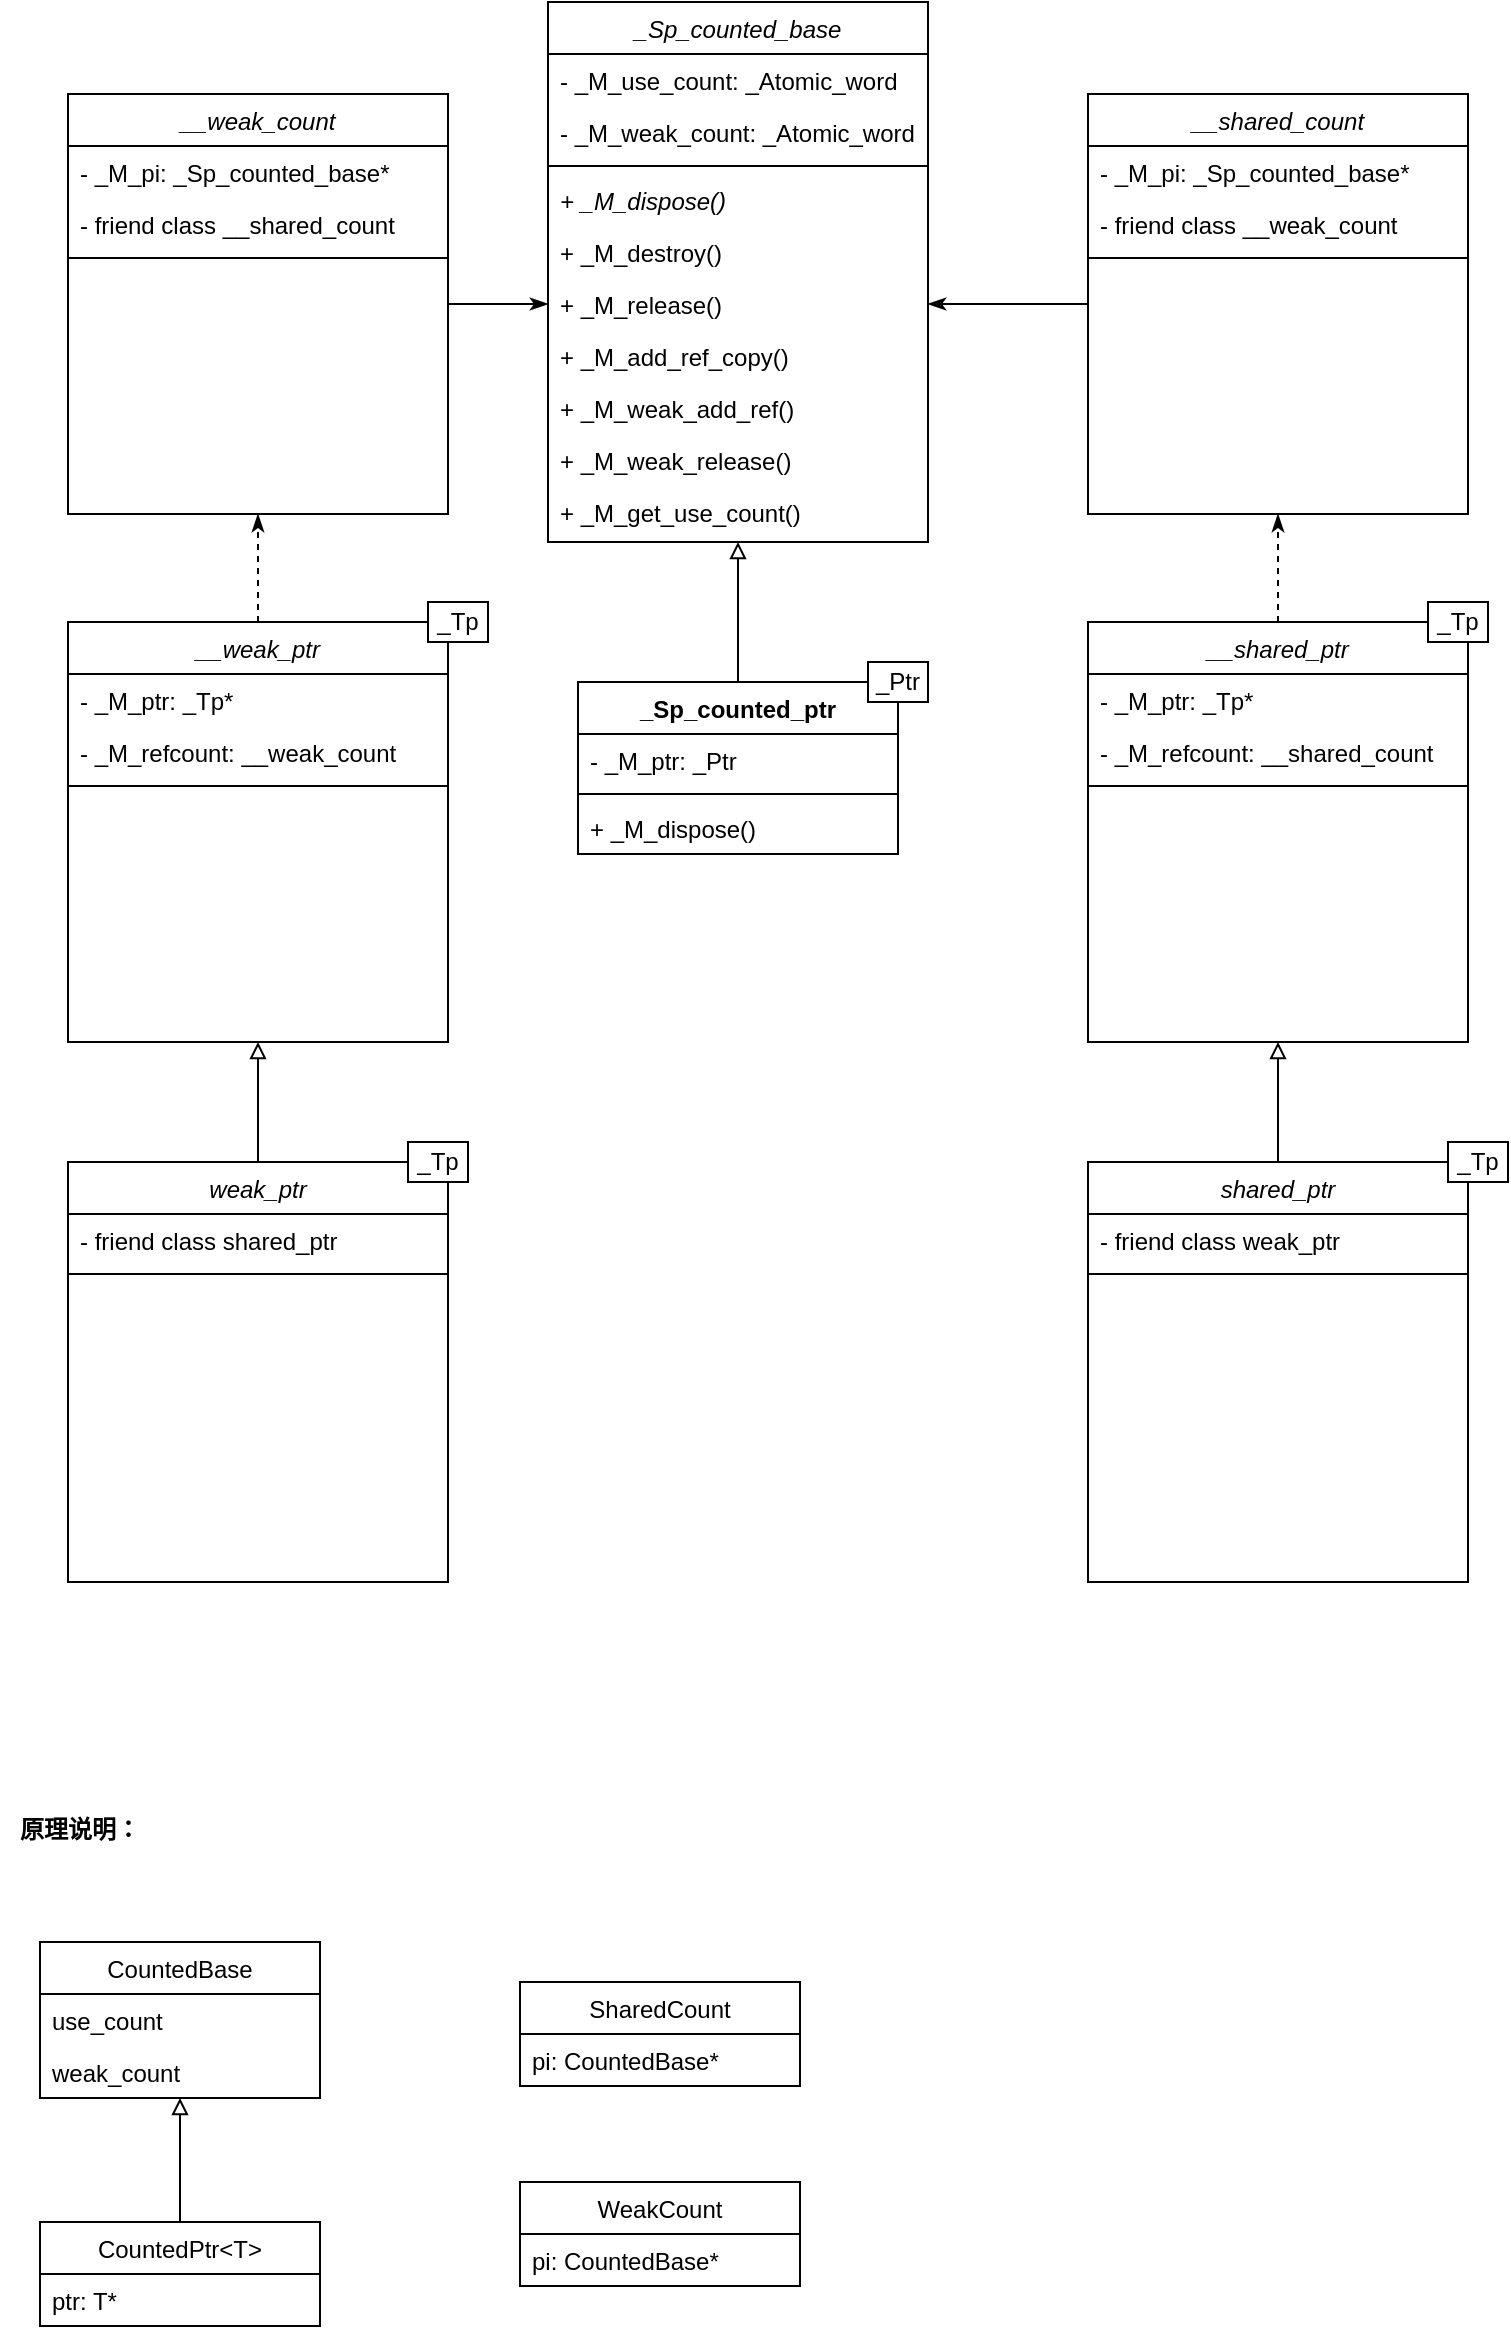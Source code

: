 <mxfile version="17.2.4" type="device"><diagram id="C5RBs43oDa-KdzZeNtuy" name="Page-1"><mxGraphModel dx="1350" dy="878" grid="1" gridSize="10" guides="1" tooltips="1" connect="1" arrows="1" fold="1" page="1" pageScale="1" pageWidth="827" pageHeight="1169" math="0" shadow="0"><root><mxCell id="WIyWlLk6GJQsqaUBKTNV-0"/><mxCell id="WIyWlLk6GJQsqaUBKTNV-1" parent="WIyWlLk6GJQsqaUBKTNV-0"/><mxCell id="zkfFHV4jXpPFQw0GAbJ--0" value="_Sp_counted_base" style="swimlane;fontStyle=2;align=center;verticalAlign=top;childLayout=stackLayout;horizontal=1;startSize=26;horizontalStack=0;resizeParent=1;resizeLast=0;collapsible=1;marginBottom=0;rounded=0;shadow=0;strokeWidth=1;" parent="WIyWlLk6GJQsqaUBKTNV-1" vertex="1"><mxGeometry x="294" y="60" width="190" height="270" as="geometry"><mxRectangle x="220" y="120" width="160" height="26" as="alternateBounds"/></mxGeometry></mxCell><mxCell id="zkfFHV4jXpPFQw0GAbJ--1" value="- _M_use_count: _Atomic_word" style="text;align=left;verticalAlign=top;spacingLeft=4;spacingRight=4;overflow=hidden;rotatable=0;points=[[0,0.5],[1,0.5]];portConstraint=eastwest;" parent="zkfFHV4jXpPFQw0GAbJ--0" vertex="1"><mxGeometry y="26" width="190" height="26" as="geometry"/></mxCell><mxCell id="zkfFHV4jXpPFQw0GAbJ--2" value="- _M_weak_count: _Atomic_word" style="text;align=left;verticalAlign=top;spacingLeft=4;spacingRight=4;overflow=hidden;rotatable=0;points=[[0,0.5],[1,0.5]];portConstraint=eastwest;rounded=0;shadow=0;html=0;" parent="zkfFHV4jXpPFQw0GAbJ--0" vertex="1"><mxGeometry y="52" width="190" height="26" as="geometry"/></mxCell><mxCell id="zkfFHV4jXpPFQw0GAbJ--4" value="" style="line;html=1;strokeWidth=1;align=left;verticalAlign=middle;spacingTop=-1;spacingLeft=3;spacingRight=3;rotatable=0;labelPosition=right;points=[];portConstraint=eastwest;" parent="zkfFHV4jXpPFQw0GAbJ--0" vertex="1"><mxGeometry y="78" width="190" height="8" as="geometry"/></mxCell><mxCell id="zkfFHV4jXpPFQw0GAbJ--5" value="+ _M_dispose()" style="text;align=left;verticalAlign=top;spacingLeft=4;spacingRight=4;overflow=hidden;rotatable=0;points=[[0,0.5],[1,0.5]];portConstraint=eastwest;fontStyle=2" parent="zkfFHV4jXpPFQw0GAbJ--0" vertex="1"><mxGeometry y="86" width="190" height="26" as="geometry"/></mxCell><mxCell id="lY6ahuGdxMTxAzJGo0dj-1" value="+ _M_destroy()" style="text;align=left;verticalAlign=top;spacingLeft=4;spacingRight=4;overflow=hidden;rotatable=0;points=[[0,0.5],[1,0.5]];portConstraint=eastwest;rounded=0;shadow=0;html=0;" parent="zkfFHV4jXpPFQw0GAbJ--0" vertex="1"><mxGeometry y="112" width="190" height="26" as="geometry"/></mxCell><mxCell id="lY6ahuGdxMTxAzJGo0dj-3" value="+ _M_release() " style="text;align=left;verticalAlign=top;spacingLeft=4;spacingRight=4;overflow=hidden;rotatable=0;points=[[0,0.5],[1,0.5]];portConstraint=eastwest;rounded=0;shadow=0;html=0;" parent="zkfFHV4jXpPFQw0GAbJ--0" vertex="1"><mxGeometry y="138" width="190" height="26" as="geometry"/></mxCell><mxCell id="lY6ahuGdxMTxAzJGo0dj-2" value="+ _M_add_ref_copy()" style="text;align=left;verticalAlign=top;spacingLeft=4;spacingRight=4;overflow=hidden;rotatable=0;points=[[0,0.5],[1,0.5]];portConstraint=eastwest;rounded=0;shadow=0;html=0;" parent="zkfFHV4jXpPFQw0GAbJ--0" vertex="1"><mxGeometry y="164" width="190" height="26" as="geometry"/></mxCell><mxCell id="lY6ahuGdxMTxAzJGo0dj-4" value="+ _M_weak_add_ref()" style="text;align=left;verticalAlign=top;spacingLeft=4;spacingRight=4;overflow=hidden;rotatable=0;points=[[0,0.5],[1,0.5]];portConstraint=eastwest;rounded=0;shadow=0;html=0;" parent="zkfFHV4jXpPFQw0GAbJ--0" vertex="1"><mxGeometry y="190" width="190" height="26" as="geometry"/></mxCell><mxCell id="lY6ahuGdxMTxAzJGo0dj-5" value="+ _M_weak_release()" style="text;align=left;verticalAlign=top;spacingLeft=4;spacingRight=4;overflow=hidden;rotatable=0;points=[[0,0.5],[1,0.5]];portConstraint=eastwest;rounded=0;shadow=0;html=0;" parent="zkfFHV4jXpPFQw0GAbJ--0" vertex="1"><mxGeometry y="216" width="190" height="26" as="geometry"/></mxCell><mxCell id="lY6ahuGdxMTxAzJGo0dj-6" value="+ _M_get_use_count()" style="text;align=left;verticalAlign=top;spacingLeft=4;spacingRight=4;overflow=hidden;rotatable=0;points=[[0,0.5],[1,0.5]];portConstraint=eastwest;rounded=0;shadow=0;html=0;" parent="zkfFHV4jXpPFQw0GAbJ--0" vertex="1"><mxGeometry y="242" width="190" height="26" as="geometry"/></mxCell><mxCell id="lY6ahuGdxMTxAzJGo0dj-11" style="edgeStyle=orthogonalEdgeStyle;rounded=0;orthogonalLoop=1;jettySize=auto;html=1;exitX=0.5;exitY=0;exitDx=0;exitDy=0;entryX=0.5;entryY=1;entryDx=0;entryDy=0;endArrow=block;endFill=0;" parent="WIyWlLk6GJQsqaUBKTNV-1" source="lY6ahuGdxMTxAzJGo0dj-7" target="zkfFHV4jXpPFQw0GAbJ--0" edge="1"><mxGeometry relative="1" as="geometry"><mxPoint x="594" y="350" as="targetPoint"/></mxGeometry></mxCell><mxCell id="lY6ahuGdxMTxAzJGo0dj-7" value="_Sp_counted_ptr" style="swimlane;fontStyle=1;align=center;verticalAlign=top;childLayout=stackLayout;horizontal=1;startSize=26;horizontalStack=0;resizeParent=1;resizeParentMax=0;resizeLast=0;collapsible=1;marginBottom=0;" parent="WIyWlLk6GJQsqaUBKTNV-1" vertex="1"><mxGeometry x="309" y="400" width="160" height="86" as="geometry"/></mxCell><mxCell id="lY6ahuGdxMTxAzJGo0dj-8" value="- _M_ptr: _Ptr" style="text;strokeColor=none;fillColor=none;align=left;verticalAlign=top;spacingLeft=4;spacingRight=4;overflow=hidden;rotatable=0;points=[[0,0.5],[1,0.5]];portConstraint=eastwest;" parent="lY6ahuGdxMTxAzJGo0dj-7" vertex="1"><mxGeometry y="26" width="160" height="26" as="geometry"/></mxCell><mxCell id="lY6ahuGdxMTxAzJGo0dj-9" value="" style="line;strokeWidth=1;fillColor=none;align=left;verticalAlign=middle;spacingTop=-1;spacingLeft=3;spacingRight=3;rotatable=0;labelPosition=right;points=[];portConstraint=eastwest;" parent="lY6ahuGdxMTxAzJGo0dj-7" vertex="1"><mxGeometry y="52" width="160" height="8" as="geometry"/></mxCell><mxCell id="lY6ahuGdxMTxAzJGo0dj-10" value="+ _M_dispose()" style="text;strokeColor=none;fillColor=none;align=left;verticalAlign=top;spacingLeft=4;spacingRight=4;overflow=hidden;rotatable=0;points=[[0,0.5],[1,0.5]];portConstraint=eastwest;" parent="lY6ahuGdxMTxAzJGo0dj-7" vertex="1"><mxGeometry y="60" width="160" height="26" as="geometry"/></mxCell><mxCell id="lY6ahuGdxMTxAzJGo0dj-38" value="_Ptr" style="rounded=0;whiteSpace=wrap;html=1;" parent="WIyWlLk6GJQsqaUBKTNV-1" vertex="1"><mxGeometry x="454" y="390" width="30" height="20" as="geometry"/></mxCell><mxCell id="lY6ahuGdxMTxAzJGo0dj-40" value="__shared_count" style="swimlane;fontStyle=2;align=center;verticalAlign=top;childLayout=stackLayout;horizontal=1;startSize=26;horizontalStack=0;resizeParent=1;resizeLast=0;collapsible=1;marginBottom=0;rounded=0;shadow=0;strokeWidth=1;" parent="WIyWlLk6GJQsqaUBKTNV-1" vertex="1"><mxGeometry x="564" y="106" width="190" height="210" as="geometry"><mxRectangle x="220" y="120" width="160" height="26" as="alternateBounds"/></mxGeometry></mxCell><mxCell id="lY6ahuGdxMTxAzJGo0dj-41" value="- _M_pi: _Sp_counted_base*" style="text;align=left;verticalAlign=top;spacingLeft=4;spacingRight=4;overflow=hidden;rotatable=0;points=[[0,0.5],[1,0.5]];portConstraint=eastwest;" parent="lY6ahuGdxMTxAzJGo0dj-40" vertex="1"><mxGeometry y="26" width="190" height="26" as="geometry"/></mxCell><mxCell id="lY6ahuGdxMTxAzJGo0dj-53" value="- friend class __weak_count" style="text;align=left;verticalAlign=top;spacingLeft=4;spacingRight=4;overflow=hidden;rotatable=0;points=[[0,0.5],[1,0.5]];portConstraint=eastwest;" parent="lY6ahuGdxMTxAzJGo0dj-40" vertex="1"><mxGeometry y="52" width="190" height="26" as="geometry"/></mxCell><mxCell id="lY6ahuGdxMTxAzJGo0dj-43" value="" style="line;html=1;strokeWidth=1;align=left;verticalAlign=middle;spacingTop=-1;spacingLeft=3;spacingRight=3;rotatable=0;labelPosition=right;points=[];portConstraint=eastwest;" parent="lY6ahuGdxMTxAzJGo0dj-40" vertex="1"><mxGeometry y="78" width="190" height="8" as="geometry"/></mxCell><mxCell id="lY6ahuGdxMTxAzJGo0dj-52" style="edgeStyle=none;rounded=0;orthogonalLoop=1;jettySize=auto;html=1;entryX=1;entryY=0.5;entryDx=0;entryDy=0;endArrow=classicThin;endFill=1;exitX=0;exitY=0.5;exitDx=0;exitDy=0;" parent="WIyWlLk6GJQsqaUBKTNV-1" source="lY6ahuGdxMTxAzJGo0dj-40" target="lY6ahuGdxMTxAzJGo0dj-3" edge="1"><mxGeometry relative="1" as="geometry"><mxPoint x="564" y="200" as="sourcePoint"/></mxGeometry></mxCell><mxCell id="lY6ahuGdxMTxAzJGo0dj-58" style="edgeStyle=none;rounded=0;orthogonalLoop=1;jettySize=auto;html=1;endArrow=classicThin;endFill=1;entryX=0;entryY=0.5;entryDx=0;entryDy=0;exitX=1;exitY=0.5;exitDx=0;exitDy=0;" parent="WIyWlLk6GJQsqaUBKTNV-1" source="lY6ahuGdxMTxAzJGo0dj-54" target="lY6ahuGdxMTxAzJGo0dj-3" edge="1"><mxGeometry relative="1" as="geometry"><mxPoint x="274" y="225" as="targetPoint"/></mxGeometry></mxCell><mxCell id="lY6ahuGdxMTxAzJGo0dj-54" value="__weak_count" style="swimlane;fontStyle=2;align=center;verticalAlign=top;childLayout=stackLayout;horizontal=1;startSize=26;horizontalStack=0;resizeParent=1;resizeLast=0;collapsible=1;marginBottom=0;rounded=0;shadow=0;strokeWidth=1;" parent="WIyWlLk6GJQsqaUBKTNV-1" vertex="1"><mxGeometry x="54" y="106" width="190" height="210" as="geometry"><mxRectangle x="220" y="120" width="160" height="26" as="alternateBounds"/></mxGeometry></mxCell><mxCell id="lY6ahuGdxMTxAzJGo0dj-55" value="- _M_pi: _Sp_counted_base*" style="text;align=left;verticalAlign=top;spacingLeft=4;spacingRight=4;overflow=hidden;rotatable=0;points=[[0,0.5],[1,0.5]];portConstraint=eastwest;" parent="lY6ahuGdxMTxAzJGo0dj-54" vertex="1"><mxGeometry y="26" width="190" height="26" as="geometry"/></mxCell><mxCell id="lY6ahuGdxMTxAzJGo0dj-56" value="- friend class __shared_count" style="text;align=left;verticalAlign=top;spacingLeft=4;spacingRight=4;overflow=hidden;rotatable=0;points=[[0,0.5],[1,0.5]];portConstraint=eastwest;" parent="lY6ahuGdxMTxAzJGo0dj-54" vertex="1"><mxGeometry y="52" width="190" height="26" as="geometry"/></mxCell><mxCell id="lY6ahuGdxMTxAzJGo0dj-57" value="" style="line;html=1;strokeWidth=1;align=left;verticalAlign=middle;spacingTop=-1;spacingLeft=3;spacingRight=3;rotatable=0;labelPosition=right;points=[];portConstraint=eastwest;" parent="lY6ahuGdxMTxAzJGo0dj-54" vertex="1"><mxGeometry y="78" width="190" height="8" as="geometry"/></mxCell><mxCell id="lY6ahuGdxMTxAzJGo0dj-63" style="edgeStyle=none;rounded=0;orthogonalLoop=1;jettySize=auto;html=1;entryX=0.5;entryY=1;entryDx=0;entryDy=0;endArrow=classicThin;endFill=1;dashed=1;" parent="WIyWlLk6GJQsqaUBKTNV-1" source="lY6ahuGdxMTxAzJGo0dj-59" target="lY6ahuGdxMTxAzJGo0dj-40" edge="1"><mxGeometry relative="1" as="geometry"/></mxCell><mxCell id="lY6ahuGdxMTxAzJGo0dj-59" value="__shared_ptr" style="swimlane;fontStyle=2;align=center;verticalAlign=top;childLayout=stackLayout;horizontal=1;startSize=26;horizontalStack=0;resizeParent=1;resizeLast=0;collapsible=1;marginBottom=0;rounded=0;shadow=0;strokeWidth=1;" parent="WIyWlLk6GJQsqaUBKTNV-1" vertex="1"><mxGeometry x="564" y="370" width="190" height="210" as="geometry"><mxRectangle x="220" y="120" width="160" height="26" as="alternateBounds"/></mxGeometry></mxCell><mxCell id="lY6ahuGdxMTxAzJGo0dj-60" value="- _M_ptr: _Tp*" style="text;align=left;verticalAlign=top;spacingLeft=4;spacingRight=4;overflow=hidden;rotatable=0;points=[[0,0.5],[1,0.5]];portConstraint=eastwest;" parent="lY6ahuGdxMTxAzJGo0dj-59" vertex="1"><mxGeometry y="26" width="190" height="26" as="geometry"/></mxCell><mxCell id="lY6ahuGdxMTxAzJGo0dj-61" value="- _M_refcount: __shared_count" style="text;align=left;verticalAlign=top;spacingLeft=4;spacingRight=4;overflow=hidden;rotatable=0;points=[[0,0.5],[1,0.5]];portConstraint=eastwest;" parent="lY6ahuGdxMTxAzJGo0dj-59" vertex="1"><mxGeometry y="52" width="190" height="26" as="geometry"/></mxCell><mxCell id="lY6ahuGdxMTxAzJGo0dj-62" value="" style="line;html=1;strokeWidth=1;align=left;verticalAlign=middle;spacingTop=-1;spacingLeft=3;spacingRight=3;rotatable=0;labelPosition=right;points=[];portConstraint=eastwest;" parent="lY6ahuGdxMTxAzJGo0dj-59" vertex="1"><mxGeometry y="78" width="190" height="8" as="geometry"/></mxCell><mxCell id="lY6ahuGdxMTxAzJGo0dj-68" style="edgeStyle=none;rounded=0;orthogonalLoop=1;jettySize=auto;html=1;entryX=0.5;entryY=1;entryDx=0;entryDy=0;dashed=1;endArrow=classicThin;endFill=1;" parent="WIyWlLk6GJQsqaUBKTNV-1" source="lY6ahuGdxMTxAzJGo0dj-64" target="lY6ahuGdxMTxAzJGo0dj-54" edge="1"><mxGeometry relative="1" as="geometry"/></mxCell><mxCell id="lY6ahuGdxMTxAzJGo0dj-64" value="__weak_ptr" style="swimlane;fontStyle=2;align=center;verticalAlign=top;childLayout=stackLayout;horizontal=1;startSize=26;horizontalStack=0;resizeParent=1;resizeLast=0;collapsible=1;marginBottom=0;rounded=0;shadow=0;strokeWidth=1;" parent="WIyWlLk6GJQsqaUBKTNV-1" vertex="1"><mxGeometry x="54" y="370" width="190" height="210" as="geometry"><mxRectangle x="220" y="120" width="160" height="26" as="alternateBounds"/></mxGeometry></mxCell><mxCell id="lY6ahuGdxMTxAzJGo0dj-65" value="- _M_ptr: _Tp*" style="text;align=left;verticalAlign=top;spacingLeft=4;spacingRight=4;overflow=hidden;rotatable=0;points=[[0,0.5],[1,0.5]];portConstraint=eastwest;" parent="lY6ahuGdxMTxAzJGo0dj-64" vertex="1"><mxGeometry y="26" width="190" height="26" as="geometry"/></mxCell><mxCell id="lY6ahuGdxMTxAzJGo0dj-66" value="- _M_refcount: __weak_count" style="text;align=left;verticalAlign=top;spacingLeft=4;spacingRight=4;overflow=hidden;rotatable=0;points=[[0,0.5],[1,0.5]];portConstraint=eastwest;" parent="lY6ahuGdxMTxAzJGo0dj-64" vertex="1"><mxGeometry y="52" width="190" height="26" as="geometry"/></mxCell><mxCell id="lY6ahuGdxMTxAzJGo0dj-67" value="" style="line;html=1;strokeWidth=1;align=left;verticalAlign=middle;spacingTop=-1;spacingLeft=3;spacingRight=3;rotatable=0;labelPosition=right;points=[];portConstraint=eastwest;" parent="lY6ahuGdxMTxAzJGo0dj-64" vertex="1"><mxGeometry y="78" width="190" height="8" as="geometry"/></mxCell><mxCell id="lY6ahuGdxMTxAzJGo0dj-77" style="edgeStyle=none;rounded=0;orthogonalLoop=1;jettySize=auto;html=1;exitX=0.5;exitY=0;exitDx=0;exitDy=0;entryX=0.5;entryY=1;entryDx=0;entryDy=0;endArrow=block;endFill=0;" parent="WIyWlLk6GJQsqaUBKTNV-1" source="lY6ahuGdxMTxAzJGo0dj-69" target="lY6ahuGdxMTxAzJGo0dj-64" edge="1"><mxGeometry relative="1" as="geometry"/></mxCell><mxCell id="lY6ahuGdxMTxAzJGo0dj-69" value="weak_ptr" style="swimlane;fontStyle=2;align=center;verticalAlign=top;childLayout=stackLayout;horizontal=1;startSize=26;horizontalStack=0;resizeParent=1;resizeLast=0;collapsible=1;marginBottom=0;rounded=0;shadow=0;strokeWidth=1;" parent="WIyWlLk6GJQsqaUBKTNV-1" vertex="1"><mxGeometry x="54" y="640" width="190" height="210" as="geometry"><mxRectangle x="220" y="120" width="160" height="26" as="alternateBounds"/></mxGeometry></mxCell><mxCell id="lY6ahuGdxMTxAzJGo0dj-70" value="- friend class shared_ptr" style="text;align=left;verticalAlign=top;spacingLeft=4;spacingRight=4;overflow=hidden;rotatable=0;points=[[0,0.5],[1,0.5]];portConstraint=eastwest;" parent="lY6ahuGdxMTxAzJGo0dj-69" vertex="1"><mxGeometry y="26" width="190" height="26" as="geometry"/></mxCell><mxCell id="lY6ahuGdxMTxAzJGo0dj-72" value="" style="line;html=1;strokeWidth=1;align=left;verticalAlign=middle;spacingTop=-1;spacingLeft=3;spacingRight=3;rotatable=0;labelPosition=right;points=[];portConstraint=eastwest;" parent="lY6ahuGdxMTxAzJGo0dj-69" vertex="1"><mxGeometry y="52" width="190" height="8" as="geometry"/></mxCell><mxCell id="lY6ahuGdxMTxAzJGo0dj-78" style="edgeStyle=none;rounded=0;orthogonalLoop=1;jettySize=auto;html=1;exitX=0.5;exitY=0;exitDx=0;exitDy=0;entryX=0.5;entryY=1;entryDx=0;entryDy=0;endArrow=block;endFill=0;" parent="WIyWlLk6GJQsqaUBKTNV-1" source="lY6ahuGdxMTxAzJGo0dj-73" target="lY6ahuGdxMTxAzJGo0dj-59" edge="1"><mxGeometry relative="1" as="geometry"/></mxCell><mxCell id="lY6ahuGdxMTxAzJGo0dj-73" value="shared_ptr" style="swimlane;fontStyle=2;align=center;verticalAlign=top;childLayout=stackLayout;horizontal=1;startSize=26;horizontalStack=0;resizeParent=1;resizeLast=0;collapsible=1;marginBottom=0;rounded=0;shadow=0;strokeWidth=1;" parent="WIyWlLk6GJQsqaUBKTNV-1" vertex="1"><mxGeometry x="564" y="640" width="190" height="210" as="geometry"><mxRectangle x="220" y="120" width="160" height="26" as="alternateBounds"/></mxGeometry></mxCell><mxCell id="lY6ahuGdxMTxAzJGo0dj-74" value="- friend class weak_ptr" style="text;align=left;verticalAlign=top;spacingLeft=4;spacingRight=4;overflow=hidden;rotatable=0;points=[[0,0.5],[1,0.5]];portConstraint=eastwest;" parent="lY6ahuGdxMTxAzJGo0dj-73" vertex="1"><mxGeometry y="26" width="190" height="26" as="geometry"/></mxCell><mxCell id="lY6ahuGdxMTxAzJGo0dj-76" value="" style="line;html=1;strokeWidth=1;align=left;verticalAlign=middle;spacingTop=-1;spacingLeft=3;spacingRight=3;rotatable=0;labelPosition=right;points=[];portConstraint=eastwest;" parent="lY6ahuGdxMTxAzJGo0dj-73" vertex="1"><mxGeometry y="52" width="190" height="8" as="geometry"/></mxCell><mxCell id="lY6ahuGdxMTxAzJGo0dj-79" value="_Tp" style="rounded=0;whiteSpace=wrap;html=1;" parent="WIyWlLk6GJQsqaUBKTNV-1" vertex="1"><mxGeometry x="224" y="630" width="30" height="20" as="geometry"/></mxCell><mxCell id="lY6ahuGdxMTxAzJGo0dj-80" value="_Tp" style="rounded=0;whiteSpace=wrap;html=1;" parent="WIyWlLk6GJQsqaUBKTNV-1" vertex="1"><mxGeometry x="744" y="630" width="30" height="20" as="geometry"/></mxCell><mxCell id="lY6ahuGdxMTxAzJGo0dj-81" value="_Tp" style="rounded=0;whiteSpace=wrap;html=1;" parent="WIyWlLk6GJQsqaUBKTNV-1" vertex="1"><mxGeometry x="734" y="360" width="30" height="20" as="geometry"/></mxCell><mxCell id="lY6ahuGdxMTxAzJGo0dj-82" value="_Tp" style="rounded=0;whiteSpace=wrap;html=1;" parent="WIyWlLk6GJQsqaUBKTNV-1" vertex="1"><mxGeometry x="234" y="360" width="30" height="20" as="geometry"/></mxCell><mxCell id="sgWuRfcaXlPphU2lHyQl-12" value="" style="edgeStyle=orthogonalEdgeStyle;rounded=0;orthogonalLoop=1;jettySize=auto;html=1;endArrow=none;endFill=0;startArrow=block;startFill=0;" edge="1" parent="WIyWlLk6GJQsqaUBKTNV-1" source="sgWuRfcaXlPphU2lHyQl-0" target="sgWuRfcaXlPphU2lHyQl-9"><mxGeometry relative="1" as="geometry"/></mxCell><mxCell id="sgWuRfcaXlPphU2lHyQl-0" value="CountedBase" style="swimlane;fontStyle=0;childLayout=stackLayout;horizontal=1;startSize=26;fillColor=none;horizontalStack=0;resizeParent=1;resizeParentMax=0;resizeLast=0;collapsible=1;marginBottom=0;" vertex="1" parent="WIyWlLk6GJQsqaUBKTNV-1"><mxGeometry x="40" y="1030" width="140" height="78" as="geometry"/></mxCell><mxCell id="sgWuRfcaXlPphU2lHyQl-1" value="use_count" style="text;strokeColor=none;fillColor=none;align=left;verticalAlign=top;spacingLeft=4;spacingRight=4;overflow=hidden;rotatable=0;points=[[0,0.5],[1,0.5]];portConstraint=eastwest;" vertex="1" parent="sgWuRfcaXlPphU2lHyQl-0"><mxGeometry y="26" width="140" height="26" as="geometry"/></mxCell><mxCell id="sgWuRfcaXlPphU2lHyQl-2" value="weak_count" style="text;strokeColor=none;fillColor=none;align=left;verticalAlign=top;spacingLeft=4;spacingRight=4;overflow=hidden;rotatable=0;points=[[0,0.5],[1,0.5]];portConstraint=eastwest;" vertex="1" parent="sgWuRfcaXlPphU2lHyQl-0"><mxGeometry y="52" width="140" height="26" as="geometry"/></mxCell><mxCell id="sgWuRfcaXlPphU2lHyQl-7" value="原理说明：" style="text;align=center;fontStyle=1;verticalAlign=middle;spacingLeft=3;spacingRight=3;strokeColor=none;rotatable=0;points=[[0,0.5],[1,0.5]];portConstraint=eastwest;" vertex="1" parent="WIyWlLk6GJQsqaUBKTNV-1"><mxGeometry x="20" y="960" width="80" height="26" as="geometry"/></mxCell><mxCell id="sgWuRfcaXlPphU2lHyQl-9" value="CountedPtr&lt;T&gt;" style="swimlane;fontStyle=0;childLayout=stackLayout;horizontal=1;startSize=26;fillColor=none;horizontalStack=0;resizeParent=1;resizeParentMax=0;resizeLast=0;collapsible=1;marginBottom=0;" vertex="1" parent="WIyWlLk6GJQsqaUBKTNV-1"><mxGeometry x="40" y="1170" width="140" height="52" as="geometry"/></mxCell><mxCell id="sgWuRfcaXlPphU2lHyQl-10" value="ptr: T*" style="text;strokeColor=none;fillColor=none;align=left;verticalAlign=top;spacingLeft=4;spacingRight=4;overflow=hidden;rotatable=0;points=[[0,0.5],[1,0.5]];portConstraint=eastwest;" vertex="1" parent="sgWuRfcaXlPphU2lHyQl-9"><mxGeometry y="26" width="140" height="26" as="geometry"/></mxCell><mxCell id="sgWuRfcaXlPphU2lHyQl-14" value="SharedCount" style="swimlane;fontStyle=0;childLayout=stackLayout;horizontal=1;startSize=26;fillColor=none;horizontalStack=0;resizeParent=1;resizeParentMax=0;resizeLast=0;collapsible=1;marginBottom=0;" vertex="1" parent="WIyWlLk6GJQsqaUBKTNV-1"><mxGeometry x="280" y="1050" width="140" height="52" as="geometry"/></mxCell><mxCell id="sgWuRfcaXlPphU2lHyQl-15" value="pi: CountedBase*" style="text;strokeColor=none;fillColor=none;align=left;verticalAlign=top;spacingLeft=4;spacingRight=4;overflow=hidden;rotatable=0;points=[[0,0.5],[1,0.5]];portConstraint=eastwest;" vertex="1" parent="sgWuRfcaXlPphU2lHyQl-14"><mxGeometry y="26" width="140" height="26" as="geometry"/></mxCell><mxCell id="sgWuRfcaXlPphU2lHyQl-17" value="WeakCount" style="swimlane;fontStyle=0;childLayout=stackLayout;horizontal=1;startSize=26;fillColor=none;horizontalStack=0;resizeParent=1;resizeParentMax=0;resizeLast=0;collapsible=1;marginBottom=0;" vertex="1" parent="WIyWlLk6GJQsqaUBKTNV-1"><mxGeometry x="280" y="1150" width="140" height="52" as="geometry"/></mxCell><mxCell id="sgWuRfcaXlPphU2lHyQl-18" value="pi: CountedBase*" style="text;strokeColor=none;fillColor=none;align=left;verticalAlign=top;spacingLeft=4;spacingRight=4;overflow=hidden;rotatable=0;points=[[0,0.5],[1,0.5]];portConstraint=eastwest;" vertex="1" parent="sgWuRfcaXlPphU2lHyQl-17"><mxGeometry y="26" width="140" height="26" as="geometry"/></mxCell></root></mxGraphModel></diagram></mxfile>